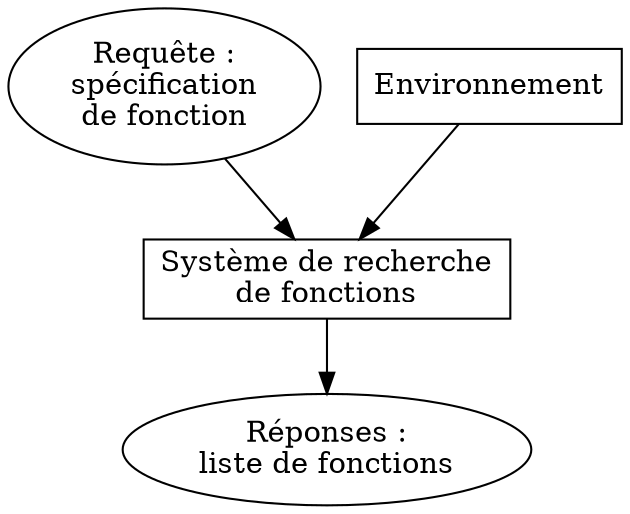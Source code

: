 digraph {
	N1 [ label = "Requête :\nspécification\nde fonction", pos = "-2.5,0!" ]
	N2 [ label = "Environnement", shape = rectangle, pos = "0,0.8!" ]
	N3 [ label = "Système de recherche\nde fonctions", shape = rectangle, pos = "0,0!" ]
	N4 [ label = "Réponses :\nliste de fonctions", pos = "2.5,0!" ]

	{ N1, N2 } -> N3 -> N4 ;
}
